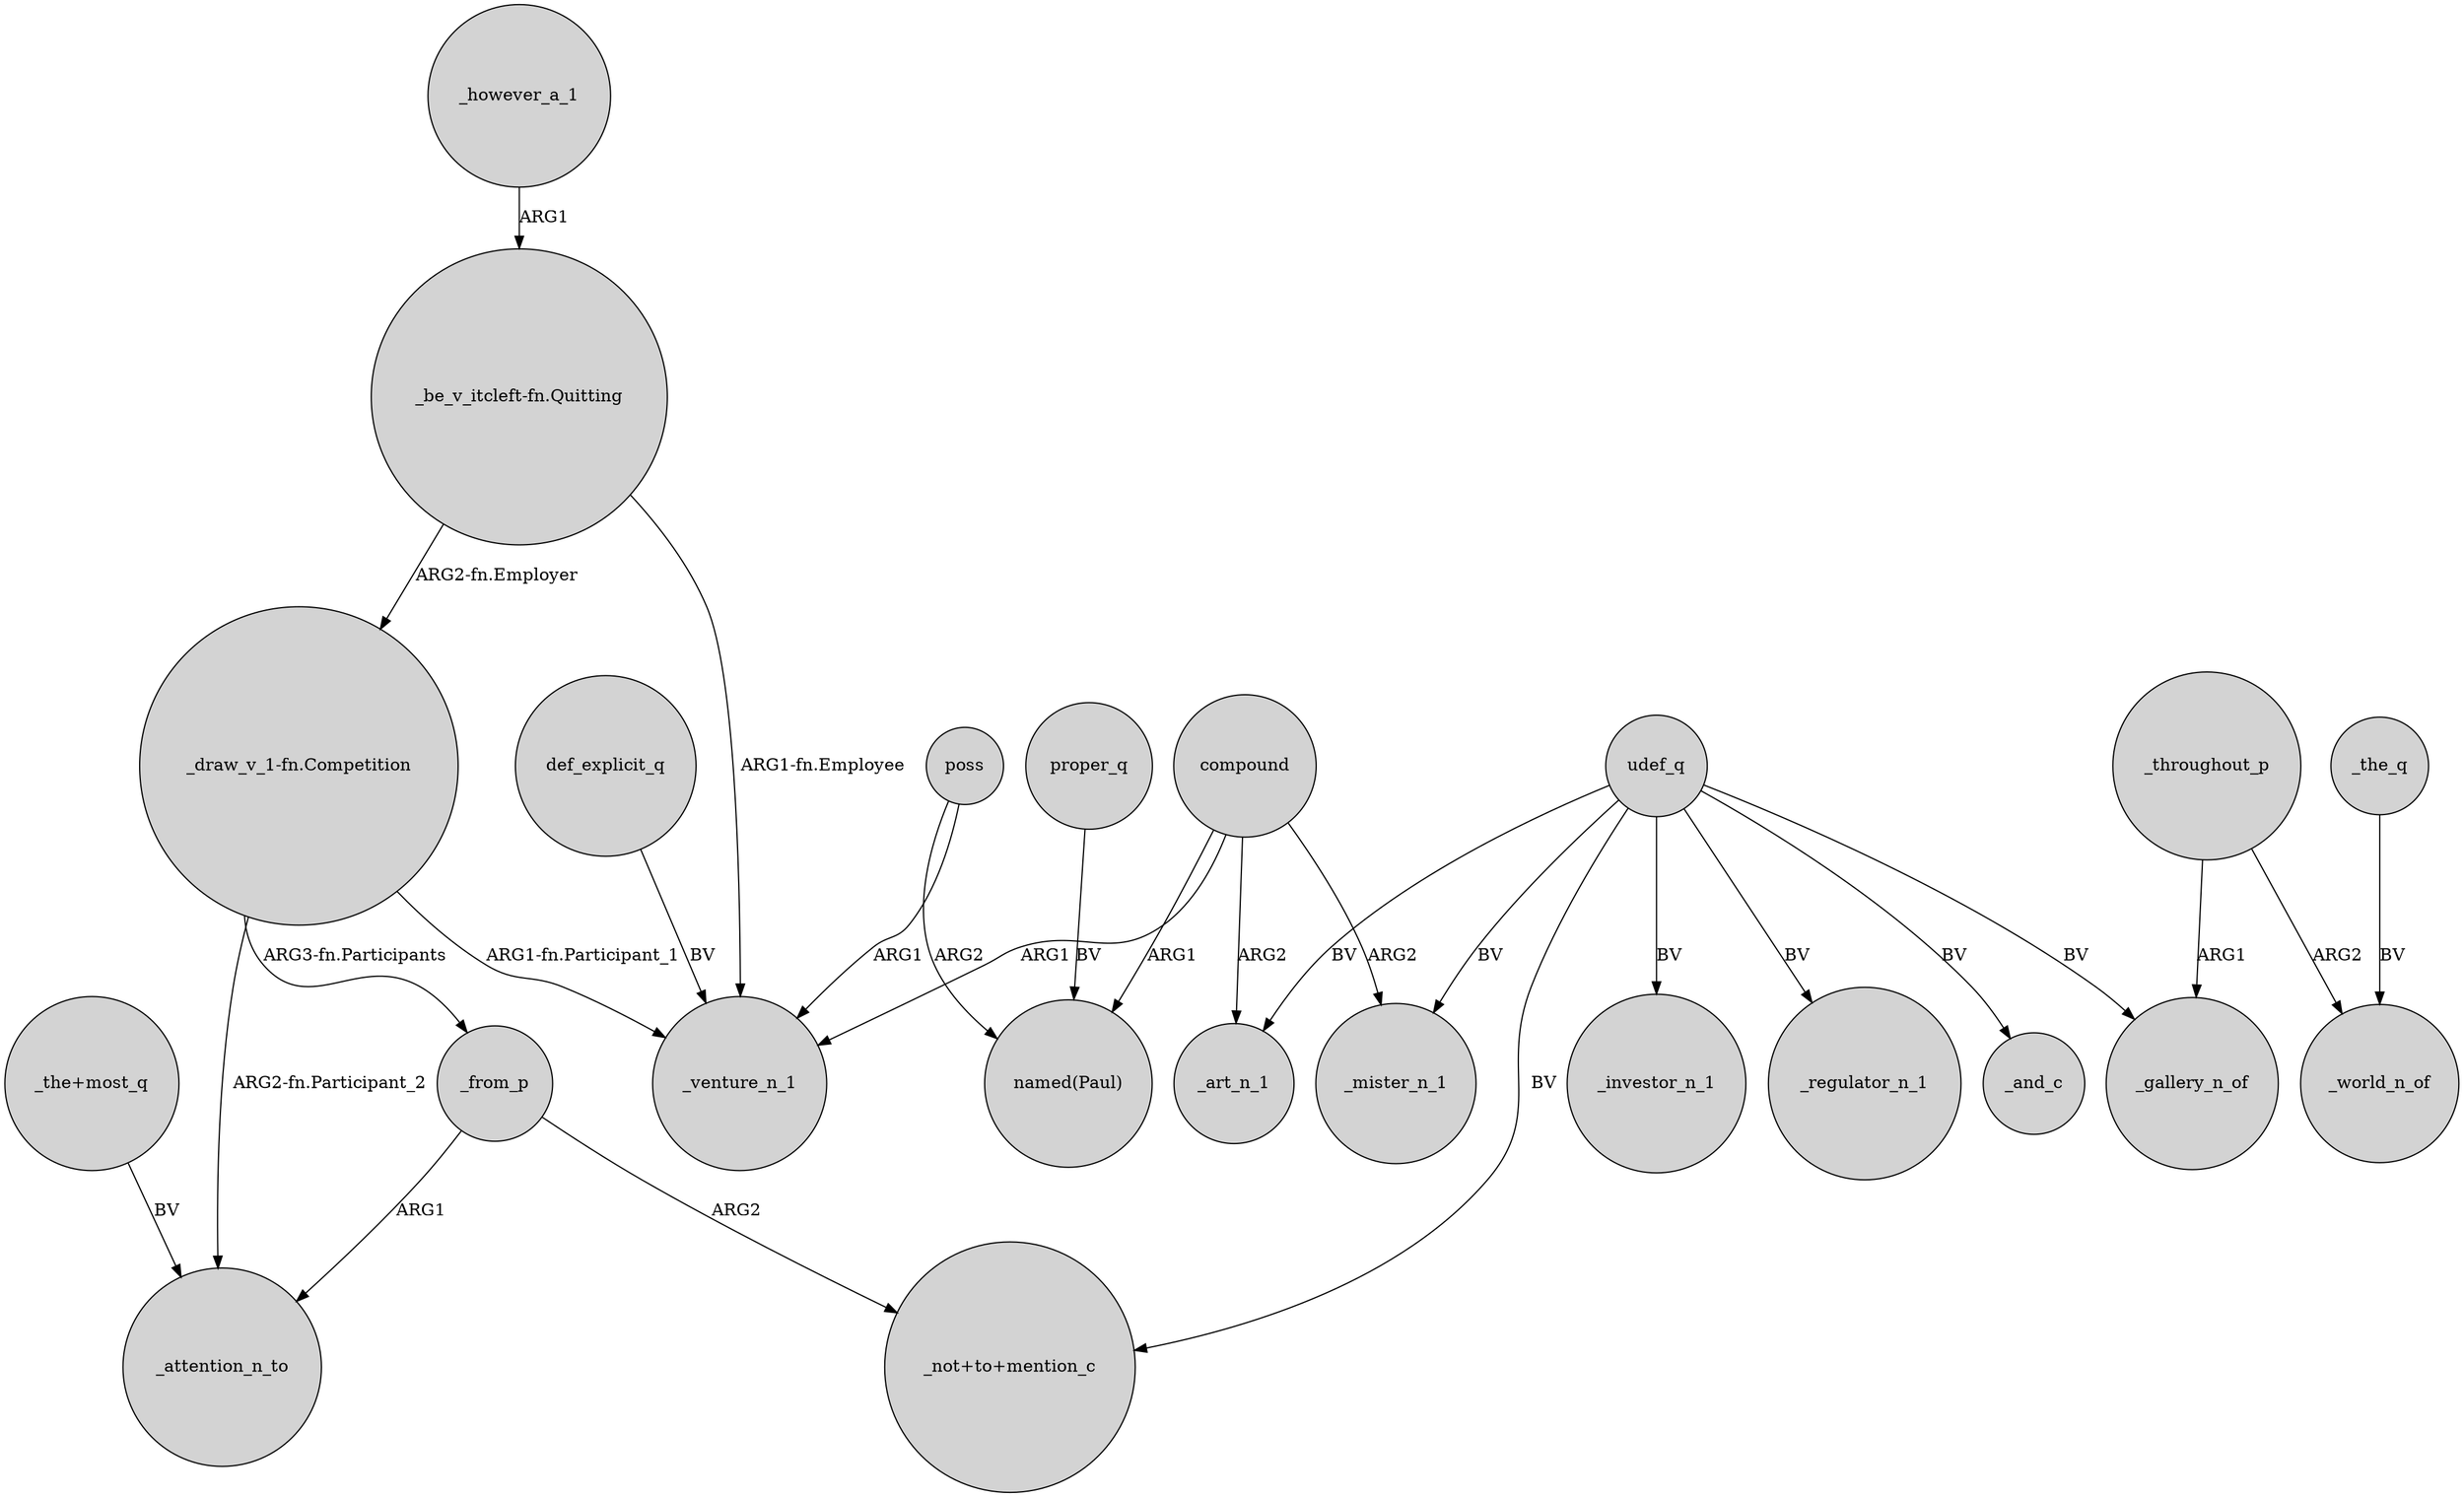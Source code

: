 digraph {
	node [shape=circle style=filled]
	"_draw_v_1-fn.Competition" -> _venture_n_1 [label="ARG1-fn.Participant_1"]
	compound -> _mister_n_1 [label=ARG2]
	udef_q -> _regulator_n_1 [label=BV]
	_from_p -> "_not+to+mention_c" [label=ARG2]
	_from_p -> _attention_n_to [label=ARG1]
	udef_q -> _gallery_n_of [label=BV]
	"_draw_v_1-fn.Competition" -> _attention_n_to [label="ARG2-fn.Participant_2"]
	"_be_v_itcleft-fn.Quitting" -> _venture_n_1 [label="ARG1-fn.Employee"]
	compound -> _venture_n_1 [label=ARG1]
	udef_q -> _and_c [label=BV]
	udef_q -> _mister_n_1 [label=BV]
	"_the+most_q" -> _attention_n_to [label=BV]
	_throughout_p -> _gallery_n_of [label=ARG1]
	_throughout_p -> _world_n_of [label=ARG2]
	poss -> _venture_n_1 [label=ARG1]
	udef_q -> "_not+to+mention_c" [label=BV]
	poss -> "named(Paul)" [label=ARG2]
	compound -> "named(Paul)" [label=ARG1]
	proper_q -> "named(Paul)" [label=BV]
	"_draw_v_1-fn.Competition" -> _from_p [label="ARG3-fn.Participants"]
	udef_q -> _art_n_1 [label=BV]
	compound -> _art_n_1 [label=ARG2]
	udef_q -> _investor_n_1 [label=BV]
	_however_a_1 -> "_be_v_itcleft-fn.Quitting" [label=ARG1]
	_the_q -> _world_n_of [label=BV]
	"_be_v_itcleft-fn.Quitting" -> "_draw_v_1-fn.Competition" [label="ARG2-fn.Employer"]
	def_explicit_q -> _venture_n_1 [label=BV]
}
